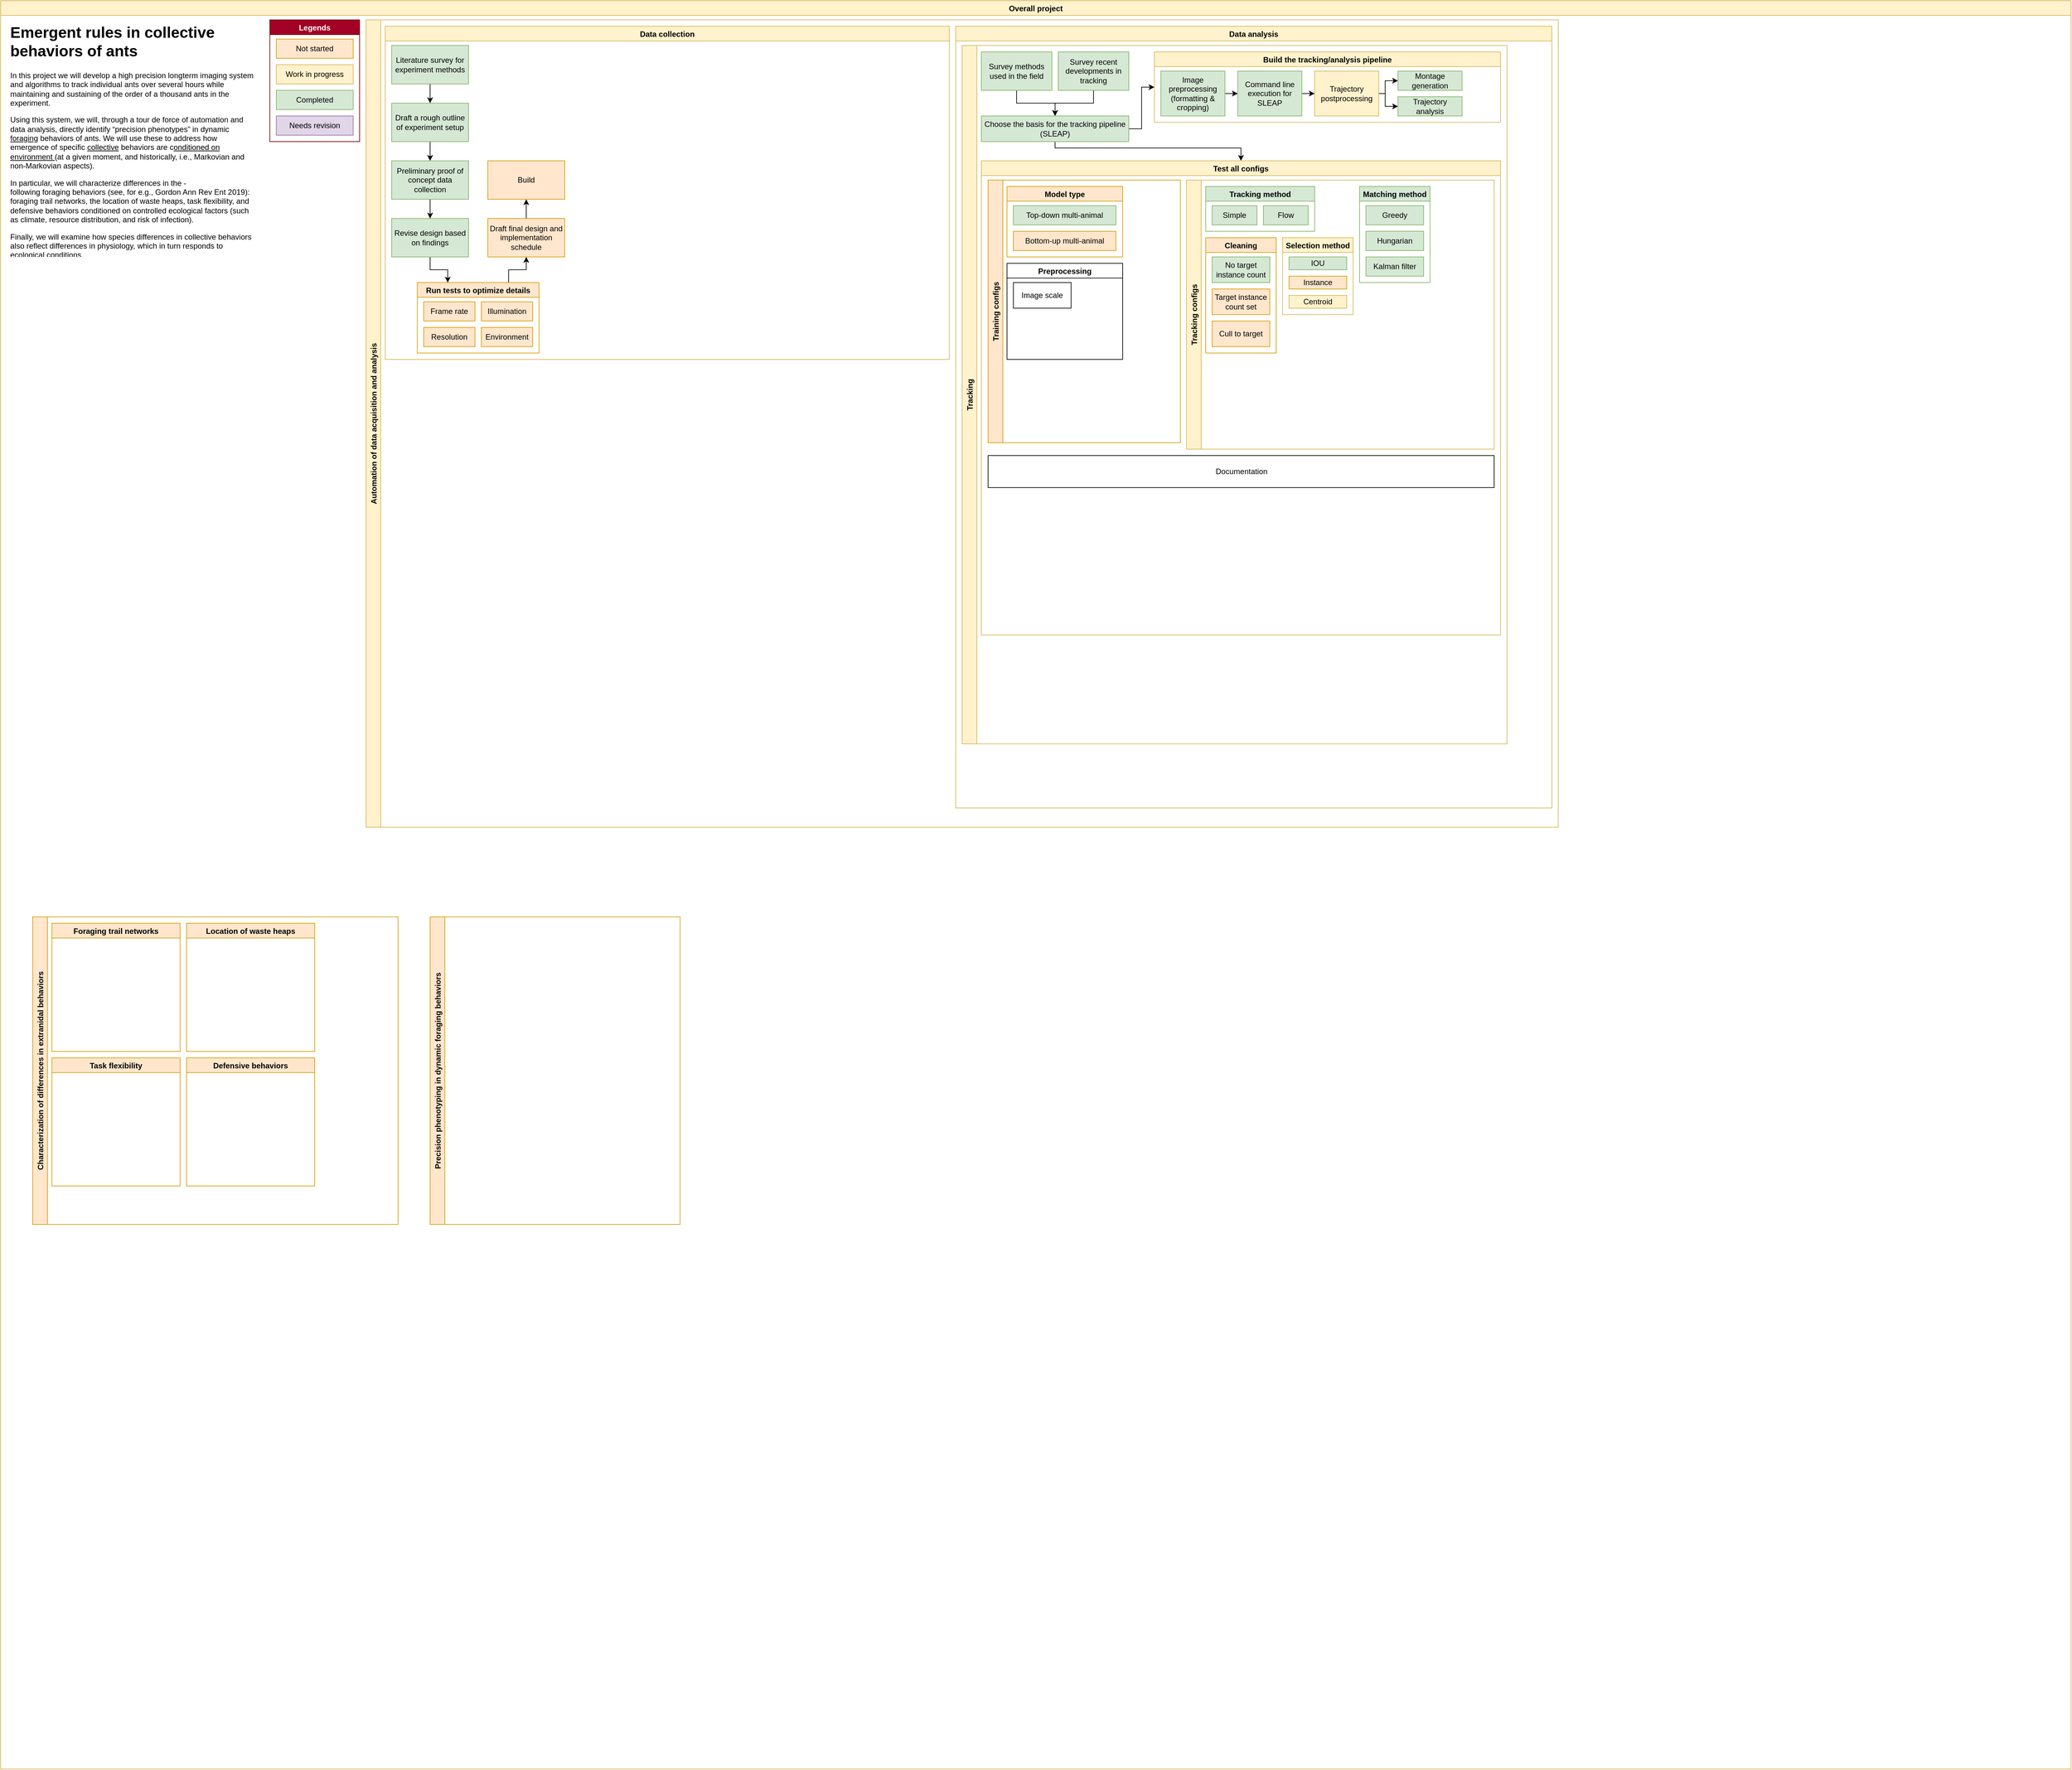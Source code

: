 <mxfile version="16.2.4" type="github">
  <diagram id="KejE-rofOYYXHNYnUAWV" name="Page-1">
    <mxGraphModel dx="1038" dy="546" grid="1" gridSize="10" guides="1" tooltips="1" connect="1" arrows="1" fold="1" page="1" pageScale="1" pageWidth="850" pageHeight="1100" math="0" shadow="0">
      <root>
        <mxCell id="0" />
        <mxCell id="1" parent="0" />
        <mxCell id="04y9tH13Ilaf_oATNa0v-2" value="Overall project" style="swimlane;fillColor=#fff2cc;strokeColor=#d6b656;" vertex="1" parent="1">
          <mxGeometry x="720" y="170" width="3230" height="2760" as="geometry" />
        </mxCell>
        <mxCell id="04y9tH13Ilaf_oATNa0v-1" value="&lt;h1&gt;&lt;b&gt;Emergent rules in collective behaviors of ants&lt;/b&gt;&lt;/h1&gt;&lt;p&gt;In this project we will develop a high precision longterm imaging system&lt;br&gt; and algorithms to track individual ants over several hours while maintaining and sustaining of the order of a thousand ants in the experiment.&lt;/p&gt;&lt;p&gt;Using this system, we will, through a tour de force of automation and data analysis, directly identify “precision phenotypes” in dynamic &lt;u&gt;foraging&lt;/u&gt; behaviors of ants. We will use these to address how emergence of specific &lt;u&gt;collective&lt;/u&gt; behaviors are c&lt;u&gt;onditioned on environment &lt;/u&gt;(at a given moment, and historically, i.e., Markovian and non-Markovian aspects).&lt;/p&gt;&lt;p&gt;In particular, we will characterize differences in the -&lt;br&gt;following foraging behaviors (see, for e.g., Gordon Ann Rev Ent 2019): &lt;br&gt;foraging trail networks, the location of waste heaps, task flexibility, and defensive behaviors conditioned on controlled ecological factors (such as climate, resource distribution, and risk of infection).&lt;/p&gt;&lt;p&gt;Finally, we will examine how species differences in collective behaviors also reflect differences in physiology, which in turn responds to ecological conditions.&lt;/p&gt;" style="text;html=1;strokeColor=none;fillColor=none;spacing=5;spacingTop=-20;whiteSpace=wrap;overflow=hidden;rounded=0;" vertex="1" parent="04y9tH13Ilaf_oATNa0v-2">
          <mxGeometry x="10" y="30" width="390" height="370" as="geometry" />
        </mxCell>
        <mxCell id="04y9tH13Ilaf_oATNa0v-3" value="Automation of data acquisition and analysis" style="swimlane;horizontal=0;fillColor=#fff2cc;strokeColor=#d6b656;" vertex="1" parent="04y9tH13Ilaf_oATNa0v-2">
          <mxGeometry x="570" y="30" width="1860" height="1260" as="geometry" />
        </mxCell>
        <mxCell id="04y9tH13Ilaf_oATNa0v-10" value="Data collection" style="swimlane;fillColor=#fff2cc;strokeColor=#d6b656;" vertex="1" parent="04y9tH13Ilaf_oATNa0v-3">
          <mxGeometry x="30" y="10" width="880" height="520" as="geometry">
            <mxRectangle x="30" y="10" width="120" height="23" as="alternateBounds" />
          </mxGeometry>
        </mxCell>
        <mxCell id="04y9tH13Ilaf_oATNa0v-66" style="edgeStyle=orthogonalEdgeStyle;rounded=0;orthogonalLoop=1;jettySize=auto;html=1;exitX=0.5;exitY=1;exitDx=0;exitDy=0;entryX=0.5;entryY=0;entryDx=0;entryDy=0;" edge="1" parent="04y9tH13Ilaf_oATNa0v-10" source="04y9tH13Ilaf_oATNa0v-64" target="04y9tH13Ilaf_oATNa0v-65">
          <mxGeometry relative="1" as="geometry" />
        </mxCell>
        <mxCell id="04y9tH13Ilaf_oATNa0v-64" value="Literature survey for experiment methods" style="rounded=0;whiteSpace=wrap;html=1;fillColor=#d5e8d4;strokeColor=#82b366;" vertex="1" parent="04y9tH13Ilaf_oATNa0v-10">
          <mxGeometry x="10" y="30" width="120" height="60" as="geometry" />
        </mxCell>
        <mxCell id="04y9tH13Ilaf_oATNa0v-68" style="edgeStyle=orthogonalEdgeStyle;rounded=0;orthogonalLoop=1;jettySize=auto;html=1;exitX=0.5;exitY=1;exitDx=0;exitDy=0;" edge="1" parent="04y9tH13Ilaf_oATNa0v-10" source="04y9tH13Ilaf_oATNa0v-65" target="04y9tH13Ilaf_oATNa0v-67">
          <mxGeometry relative="1" as="geometry" />
        </mxCell>
        <mxCell id="04y9tH13Ilaf_oATNa0v-65" value="Draft a rough outline of experiment setup" style="rounded=0;whiteSpace=wrap;html=1;fillColor=#d5e8d4;strokeColor=#82b366;" vertex="1" parent="04y9tH13Ilaf_oATNa0v-10">
          <mxGeometry x="10" y="120" width="120" height="60" as="geometry" />
        </mxCell>
        <mxCell id="04y9tH13Ilaf_oATNa0v-70" style="edgeStyle=orthogonalEdgeStyle;rounded=0;orthogonalLoop=1;jettySize=auto;html=1;exitX=0.5;exitY=1;exitDx=0;exitDy=0;entryX=0.5;entryY=0;entryDx=0;entryDy=0;" edge="1" parent="04y9tH13Ilaf_oATNa0v-10" source="04y9tH13Ilaf_oATNa0v-67" target="04y9tH13Ilaf_oATNa0v-69">
          <mxGeometry relative="1" as="geometry" />
        </mxCell>
        <mxCell id="04y9tH13Ilaf_oATNa0v-67" value="Preliminary proof of concept data collection" style="rounded=0;whiteSpace=wrap;html=1;fillColor=#d5e8d4;strokeColor=#82b366;" vertex="1" parent="04y9tH13Ilaf_oATNa0v-10">
          <mxGeometry x="10" y="210" width="120" height="60" as="geometry" />
        </mxCell>
        <mxCell id="04y9tH13Ilaf_oATNa0v-85" style="edgeStyle=orthogonalEdgeStyle;rounded=0;orthogonalLoop=1;jettySize=auto;html=1;exitX=0.5;exitY=1;exitDx=0;exitDy=0;entryX=0.25;entryY=0;entryDx=0;entryDy=0;" edge="1" parent="04y9tH13Ilaf_oATNa0v-10" source="04y9tH13Ilaf_oATNa0v-69" target="04y9tH13Ilaf_oATNa0v-77">
          <mxGeometry relative="1" as="geometry">
            <Array as="points">
              <mxPoint x="70" y="380" />
              <mxPoint x="98" y="380" />
            </Array>
          </mxGeometry>
        </mxCell>
        <mxCell id="04y9tH13Ilaf_oATNa0v-69" value="Revise design based on findings" style="rounded=0;whiteSpace=wrap;html=1;fillColor=#d5e8d4;strokeColor=#82b366;" vertex="1" parent="04y9tH13Ilaf_oATNa0v-10">
          <mxGeometry x="10" y="300" width="120" height="60" as="geometry" />
        </mxCell>
        <mxCell id="04y9tH13Ilaf_oATNa0v-76" style="edgeStyle=orthogonalEdgeStyle;rounded=0;orthogonalLoop=1;jettySize=auto;html=1;exitX=0.5;exitY=0;exitDx=0;exitDy=0;entryX=0.5;entryY=1;entryDx=0;entryDy=0;" edge="1" parent="04y9tH13Ilaf_oATNa0v-10" source="04y9tH13Ilaf_oATNa0v-73" target="04y9tH13Ilaf_oATNa0v-75">
          <mxGeometry relative="1" as="geometry" />
        </mxCell>
        <mxCell id="04y9tH13Ilaf_oATNa0v-73" value="Draft final design and implementation schedule" style="rounded=0;whiteSpace=wrap;html=1;fillColor=#ffe6cc;strokeColor=#d79b00;" vertex="1" parent="04y9tH13Ilaf_oATNa0v-10">
          <mxGeometry x="160" y="300" width="120" height="60" as="geometry" />
        </mxCell>
        <mxCell id="04y9tH13Ilaf_oATNa0v-75" value="Build" style="rounded=0;whiteSpace=wrap;html=1;fillColor=#ffe6cc;strokeColor=#d79b00;" vertex="1" parent="04y9tH13Ilaf_oATNa0v-10">
          <mxGeometry x="160" y="210" width="120" height="60" as="geometry" />
        </mxCell>
        <mxCell id="04y9tH13Ilaf_oATNa0v-86" style="edgeStyle=orthogonalEdgeStyle;rounded=0;orthogonalLoop=1;jettySize=auto;html=1;exitX=0.75;exitY=0;exitDx=0;exitDy=0;entryX=0.5;entryY=1;entryDx=0;entryDy=0;" edge="1" parent="04y9tH13Ilaf_oATNa0v-10" source="04y9tH13Ilaf_oATNa0v-77" target="04y9tH13Ilaf_oATNa0v-73">
          <mxGeometry relative="1" as="geometry">
            <Array as="points">
              <mxPoint x="193" y="380" />
              <mxPoint x="220" y="380" />
            </Array>
          </mxGeometry>
        </mxCell>
        <mxCell id="04y9tH13Ilaf_oATNa0v-77" value="Run tests to optimize details" style="swimlane;vertical=0;fillColor=#ffe6cc;strokeColor=#d79b00;" vertex="1" parent="04y9tH13Ilaf_oATNa0v-10">
          <mxGeometry x="50" y="400" width="190" height="110" as="geometry" />
        </mxCell>
        <mxCell id="04y9tH13Ilaf_oATNa0v-79" value="Frame rate" style="rounded=0;whiteSpace=wrap;html=1;fillColor=#ffe6cc;strokeColor=#d79b00;" vertex="1" parent="04y9tH13Ilaf_oATNa0v-77">
          <mxGeometry x="10" y="30" width="80" height="30" as="geometry" />
        </mxCell>
        <mxCell id="04y9tH13Ilaf_oATNa0v-80" value="Resolution" style="rounded=0;whiteSpace=wrap;html=1;fillColor=#ffe6cc;strokeColor=#d79b00;" vertex="1" parent="04y9tH13Ilaf_oATNa0v-77">
          <mxGeometry x="10" y="70" width="80" height="30" as="geometry" />
        </mxCell>
        <mxCell id="04y9tH13Ilaf_oATNa0v-81" value="Illumination" style="rounded=0;whiteSpace=wrap;html=1;fillColor=#ffe6cc;strokeColor=#d79b00;" vertex="1" parent="04y9tH13Ilaf_oATNa0v-77">
          <mxGeometry x="100" y="30" width="80" height="30" as="geometry" />
        </mxCell>
        <mxCell id="04y9tH13Ilaf_oATNa0v-83" value="Environment" style="rounded=0;whiteSpace=wrap;html=1;fillColor=#ffe6cc;strokeColor=#d79b00;" vertex="1" parent="04y9tH13Ilaf_oATNa0v-77">
          <mxGeometry x="100" y="70" width="80" height="30" as="geometry" />
        </mxCell>
        <mxCell id="04y9tH13Ilaf_oATNa0v-11" value="Data analysis" style="swimlane;fillColor=#fff2cc;strokeColor=#d6b656;" vertex="1" parent="04y9tH13Ilaf_oATNa0v-3">
          <mxGeometry x="920" y="10" width="930" height="1220" as="geometry" />
        </mxCell>
        <mxCell id="04y9tH13Ilaf_oATNa0v-20" value="Tracking" style="swimlane;horizontal=0;fillColor=#fff2cc;strokeColor=#d6b656;" vertex="1" parent="04y9tH13Ilaf_oATNa0v-11">
          <mxGeometry x="10" y="30" width="850" height="1090" as="geometry" />
        </mxCell>
        <mxCell id="04y9tH13Ilaf_oATNa0v-24" style="edgeStyle=orthogonalEdgeStyle;rounded=0;orthogonalLoop=1;jettySize=auto;html=1;exitX=0.5;exitY=1;exitDx=0;exitDy=0;entryX=0.5;entryY=0;entryDx=0;entryDy=0;" edge="1" parent="04y9tH13Ilaf_oATNa0v-20" source="04y9tH13Ilaf_oATNa0v-18" target="04y9tH13Ilaf_oATNa0v-21">
          <mxGeometry relative="1" as="geometry">
            <Array as="points">
              <mxPoint x="85" y="90" />
              <mxPoint x="145" y="90" />
            </Array>
          </mxGeometry>
        </mxCell>
        <mxCell id="04y9tH13Ilaf_oATNa0v-18" value="Survey methods used in the field" style="rounded=0;whiteSpace=wrap;html=1;fillColor=#d5e8d4;strokeColor=#82b366;" vertex="1" parent="04y9tH13Ilaf_oATNa0v-20">
          <mxGeometry x="30" y="10" width="110" height="60" as="geometry" />
        </mxCell>
        <mxCell id="04y9tH13Ilaf_oATNa0v-25" style="edgeStyle=orthogonalEdgeStyle;rounded=0;orthogonalLoop=1;jettySize=auto;html=1;exitX=0.5;exitY=1;exitDx=0;exitDy=0;entryX=0.5;entryY=0;entryDx=0;entryDy=0;" edge="1" parent="04y9tH13Ilaf_oATNa0v-20" source="04y9tH13Ilaf_oATNa0v-19" target="04y9tH13Ilaf_oATNa0v-21">
          <mxGeometry relative="1" as="geometry">
            <Array as="points">
              <mxPoint x="205" y="90" />
              <mxPoint x="145" y="90" />
            </Array>
          </mxGeometry>
        </mxCell>
        <mxCell id="04y9tH13Ilaf_oATNa0v-19" value="Survey recent developments in tracking" style="rounded=0;whiteSpace=wrap;html=1;fillColor=#d5e8d4;strokeColor=#82b366;" vertex="1" parent="04y9tH13Ilaf_oATNa0v-20">
          <mxGeometry x="150" y="10" width="110" height="60" as="geometry" />
        </mxCell>
        <mxCell id="04y9tH13Ilaf_oATNa0v-27" style="edgeStyle=orthogonalEdgeStyle;rounded=0;orthogonalLoop=1;jettySize=auto;html=1;exitX=0.5;exitY=1;exitDx=0;exitDy=0;entryX=0.5;entryY=0;entryDx=0;entryDy=0;" edge="1" parent="04y9tH13Ilaf_oATNa0v-20" source="04y9tH13Ilaf_oATNa0v-21" target="04y9tH13Ilaf_oATNa0v-26">
          <mxGeometry relative="1" as="geometry">
            <Array as="points">
              <mxPoint x="145" y="160" />
              <mxPoint x="435" y="160" />
            </Array>
          </mxGeometry>
        </mxCell>
        <mxCell id="04y9tH13Ilaf_oATNa0v-53" style="edgeStyle=orthogonalEdgeStyle;rounded=0;orthogonalLoop=1;jettySize=auto;html=1;exitX=1;exitY=0.5;exitDx=0;exitDy=0;entryX=0;entryY=0.5;entryDx=0;entryDy=0;" edge="1" parent="04y9tH13Ilaf_oATNa0v-20" source="04y9tH13Ilaf_oATNa0v-21" target="04y9tH13Ilaf_oATNa0v-52">
          <mxGeometry relative="1" as="geometry" />
        </mxCell>
        <mxCell id="04y9tH13Ilaf_oATNa0v-21" value="Choose the basis for the tracking pipeline&lt;br&gt;(SLEAP)" style="rounded=0;whiteSpace=wrap;html=1;fillColor=#d5e8d4;strokeColor=#82b366;" vertex="1" parent="04y9tH13Ilaf_oATNa0v-20">
          <mxGeometry x="30" y="110" width="230" height="40" as="geometry" />
        </mxCell>
        <mxCell id="04y9tH13Ilaf_oATNa0v-26" value="Test all configs" style="swimlane;fillColor=#fff2cc;strokeColor=#d6b656;" vertex="1" parent="04y9tH13Ilaf_oATNa0v-20">
          <mxGeometry x="30" y="180" width="810" height="740" as="geometry" />
        </mxCell>
        <mxCell id="04y9tH13Ilaf_oATNa0v-30" value="Training configs" style="swimlane;horizontal=0;fillColor=#ffe6cc;strokeColor=#d79b00;" vertex="1" parent="04y9tH13Ilaf_oATNa0v-26">
          <mxGeometry x="10.5" y="30" width="300" height="410" as="geometry" />
        </mxCell>
        <mxCell id="04y9tH13Ilaf_oATNa0v-47" value="Model type" style="swimlane;fillColor=#ffe6cc;strokeColor=#d79b00;" vertex="1" parent="04y9tH13Ilaf_oATNa0v-30">
          <mxGeometry x="29.5" y="10" width="180.5" height="110" as="geometry" />
        </mxCell>
        <mxCell id="04y9tH13Ilaf_oATNa0v-46" value="Top-down multi-animal" style="rounded=0;whiteSpace=wrap;html=1;fillColor=#d5e8d4;strokeColor=#82b366;" vertex="1" parent="04y9tH13Ilaf_oATNa0v-47">
          <mxGeometry x="10" y="30" width="160" height="30" as="geometry" />
        </mxCell>
        <mxCell id="04y9tH13Ilaf_oATNa0v-48" value="Bottom-up multi-animal" style="rounded=0;whiteSpace=wrap;html=1;fillColor=#ffe6cc;strokeColor=#d79b00;" vertex="1" parent="04y9tH13Ilaf_oATNa0v-47">
          <mxGeometry x="10" y="70" width="160" height="30" as="geometry" />
        </mxCell>
        <mxCell id="04y9tH13Ilaf_oATNa0v-49" value="Preprocessing" style="swimlane;" vertex="1" parent="04y9tH13Ilaf_oATNa0v-30">
          <mxGeometry x="29.5" y="130" width="180.5" height="150" as="geometry" />
        </mxCell>
        <mxCell id="04y9tH13Ilaf_oATNa0v-51" value="Image scale" style="rounded=0;whiteSpace=wrap;html=1;" vertex="1" parent="04y9tH13Ilaf_oATNa0v-49">
          <mxGeometry x="10" y="30" width="90" height="40" as="geometry" />
        </mxCell>
        <mxCell id="04y9tH13Ilaf_oATNa0v-29" value="Tracking configs" style="swimlane;horizontal=0;fillColor=#fff2cc;strokeColor=#d6b656;" vertex="1" parent="04y9tH13Ilaf_oATNa0v-26">
          <mxGeometry x="320" y="30" width="480" height="420" as="geometry" />
        </mxCell>
        <mxCell id="04y9tH13Ilaf_oATNa0v-31" value="Tracking method" style="swimlane;fillColor=#d5e8d4;strokeColor=#82b366;" vertex="1" parent="04y9tH13Ilaf_oATNa0v-29">
          <mxGeometry x="30" y="10" width="170" height="70" as="geometry" />
        </mxCell>
        <mxCell id="04y9tH13Ilaf_oATNa0v-32" value="Simple" style="rounded=0;whiteSpace=wrap;html=1;fillColor=#d5e8d4;strokeColor=#82b366;" vertex="1" parent="04y9tH13Ilaf_oATNa0v-31">
          <mxGeometry x="10" y="30" width="70" height="30" as="geometry" />
        </mxCell>
        <mxCell id="04y9tH13Ilaf_oATNa0v-33" value="Flow" style="rounded=0;whiteSpace=wrap;html=1;fillColor=#d5e8d4;strokeColor=#82b366;" vertex="1" parent="04y9tH13Ilaf_oATNa0v-31">
          <mxGeometry x="90" y="30" width="70" height="30" as="geometry" />
        </mxCell>
        <mxCell id="04y9tH13Ilaf_oATNa0v-34" value="Cleaning" style="swimlane;fillColor=#ffe6cc;strokeColor=#d79b00;" vertex="1" parent="04y9tH13Ilaf_oATNa0v-29">
          <mxGeometry x="30" y="90" width="110" height="180" as="geometry" />
        </mxCell>
        <mxCell id="04y9tH13Ilaf_oATNa0v-35" value="No target instance count" style="rounded=0;whiteSpace=wrap;html=1;fillColor=#d5e8d4;strokeColor=#82b366;" vertex="1" parent="04y9tH13Ilaf_oATNa0v-34">
          <mxGeometry x="10" y="30" width="90" height="40" as="geometry" />
        </mxCell>
        <mxCell id="04y9tH13Ilaf_oATNa0v-36" value="Target instance count set" style="rounded=0;whiteSpace=wrap;html=1;fillColor=#ffe6cc;strokeColor=#d79b00;" vertex="1" parent="04y9tH13Ilaf_oATNa0v-34">
          <mxGeometry x="10" y="80" width="90" height="40" as="geometry" />
        </mxCell>
        <mxCell id="04y9tH13Ilaf_oATNa0v-37" value="Cull to target" style="rounded=0;whiteSpace=wrap;html=1;fillColor=#ffe6cc;strokeColor=#d79b00;" vertex="1" parent="04y9tH13Ilaf_oATNa0v-34">
          <mxGeometry x="10" y="130" width="90" height="40" as="geometry" />
        </mxCell>
        <mxCell id="04y9tH13Ilaf_oATNa0v-38" value="Selection method" style="swimlane;fillColor=#fff2cc;strokeColor=#d6b656;" vertex="1" parent="04y9tH13Ilaf_oATNa0v-29">
          <mxGeometry x="150" y="90" width="110" height="120" as="geometry" />
        </mxCell>
        <mxCell id="04y9tH13Ilaf_oATNa0v-39" value="IOU" style="rounded=0;whiteSpace=wrap;html=1;fillColor=#d5e8d4;strokeColor=#82b366;" vertex="1" parent="04y9tH13Ilaf_oATNa0v-38">
          <mxGeometry x="10" y="30" width="90" height="20" as="geometry" />
        </mxCell>
        <mxCell id="04y9tH13Ilaf_oATNa0v-40" value="Instance" style="rounded=0;whiteSpace=wrap;html=1;fillColor=#ffe6cc;strokeColor=#d79b00;" vertex="1" parent="04y9tH13Ilaf_oATNa0v-38">
          <mxGeometry x="10" y="60" width="90" height="20" as="geometry" />
        </mxCell>
        <mxCell id="04y9tH13Ilaf_oATNa0v-41" value="Centroid" style="rounded=0;whiteSpace=wrap;html=1;fillColor=#fff2cc;strokeColor=#d6b656;" vertex="1" parent="04y9tH13Ilaf_oATNa0v-38">
          <mxGeometry x="10" y="90" width="90" height="20" as="geometry" />
        </mxCell>
        <mxCell id="04y9tH13Ilaf_oATNa0v-42" value="Matching method" style="swimlane;fillColor=#d5e8d4;strokeColor=#82b366;" vertex="1" parent="04y9tH13Ilaf_oATNa0v-29">
          <mxGeometry x="270" y="10" width="110" height="150" as="geometry" />
        </mxCell>
        <mxCell id="04y9tH13Ilaf_oATNa0v-88" value="Greedy" style="rounded=0;whiteSpace=wrap;html=1;fillColor=#d5e8d4;strokeColor=#82b366;" vertex="1" parent="04y9tH13Ilaf_oATNa0v-42">
          <mxGeometry x="10" y="30" width="90" height="30" as="geometry" />
        </mxCell>
        <mxCell id="04y9tH13Ilaf_oATNa0v-162" value="Hungarian" style="rounded=0;whiteSpace=wrap;html=1;fillColor=#d5e8d4;strokeColor=#82b366;" vertex="1" parent="04y9tH13Ilaf_oATNa0v-42">
          <mxGeometry x="10" y="70" width="90" height="30" as="geometry" />
        </mxCell>
        <mxCell id="04y9tH13Ilaf_oATNa0v-163" value="Kalman filter" style="rounded=0;whiteSpace=wrap;html=1;fillColor=#d5e8d4;strokeColor=#82b366;" vertex="1" parent="04y9tH13Ilaf_oATNa0v-42">
          <mxGeometry x="10" y="110" width="90" height="30" as="geometry" />
        </mxCell>
        <mxCell id="04y9tH13Ilaf_oATNa0v-45" value="Documentation" style="rounded=0;whiteSpace=wrap;html=1;" vertex="1" parent="04y9tH13Ilaf_oATNa0v-26">
          <mxGeometry x="10.5" y="460" width="789.5" height="50" as="geometry" />
        </mxCell>
        <mxCell id="04y9tH13Ilaf_oATNa0v-52" value="Build the tracking/analysis pipeline" style="swimlane;fillColor=#fff2cc;strokeColor=#d6b656;" vertex="1" parent="04y9tH13Ilaf_oATNa0v-20">
          <mxGeometry x="300" y="10" width="540" height="110" as="geometry" />
        </mxCell>
        <mxCell id="04y9tH13Ilaf_oATNa0v-59" style="edgeStyle=orthogonalEdgeStyle;rounded=0;orthogonalLoop=1;jettySize=auto;html=1;exitX=1;exitY=0.5;exitDx=0;exitDy=0;entryX=0;entryY=0.5;entryDx=0;entryDy=0;" edge="1" parent="04y9tH13Ilaf_oATNa0v-52" source="04y9tH13Ilaf_oATNa0v-54" target="04y9tH13Ilaf_oATNa0v-55">
          <mxGeometry relative="1" as="geometry" />
        </mxCell>
        <mxCell id="04y9tH13Ilaf_oATNa0v-54" value="Image preprocessing&lt;br&gt;(formatting &amp;amp; cropping)" style="rounded=0;whiteSpace=wrap;html=1;fillColor=#d5e8d4;strokeColor=#82b366;" vertex="1" parent="04y9tH13Ilaf_oATNa0v-52">
          <mxGeometry x="10" y="30" width="100" height="70" as="geometry" />
        </mxCell>
        <mxCell id="04y9tH13Ilaf_oATNa0v-60" style="edgeStyle=orthogonalEdgeStyle;rounded=0;orthogonalLoop=1;jettySize=auto;html=1;exitX=1;exitY=0.5;exitDx=0;exitDy=0;entryX=0;entryY=0.5;entryDx=0;entryDy=0;" edge="1" parent="04y9tH13Ilaf_oATNa0v-52" source="04y9tH13Ilaf_oATNa0v-55" target="04y9tH13Ilaf_oATNa0v-56">
          <mxGeometry relative="1" as="geometry" />
        </mxCell>
        <mxCell id="04y9tH13Ilaf_oATNa0v-55" value="Command line execution for SLEAP" style="rounded=0;whiteSpace=wrap;html=1;fillColor=#d5e8d4;strokeColor=#82b366;" vertex="1" parent="04y9tH13Ilaf_oATNa0v-52">
          <mxGeometry x="130" y="30" width="100" height="70" as="geometry" />
        </mxCell>
        <mxCell id="04y9tH13Ilaf_oATNa0v-62" style="edgeStyle=orthogonalEdgeStyle;rounded=0;orthogonalLoop=1;jettySize=auto;html=1;exitX=1;exitY=0.5;exitDx=0;exitDy=0;entryX=0;entryY=0.5;entryDx=0;entryDy=0;" edge="1" parent="04y9tH13Ilaf_oATNa0v-52" source="04y9tH13Ilaf_oATNa0v-56" target="04y9tH13Ilaf_oATNa0v-57">
          <mxGeometry relative="1" as="geometry">
            <Array as="points">
              <mxPoint x="360" y="65" />
              <mxPoint x="360" y="45" />
            </Array>
          </mxGeometry>
        </mxCell>
        <mxCell id="04y9tH13Ilaf_oATNa0v-63" style="edgeStyle=orthogonalEdgeStyle;rounded=0;orthogonalLoop=1;jettySize=auto;html=1;exitX=1;exitY=0.5;exitDx=0;exitDy=0;entryX=0;entryY=0.5;entryDx=0;entryDy=0;" edge="1" parent="04y9tH13Ilaf_oATNa0v-52" source="04y9tH13Ilaf_oATNa0v-56" target="04y9tH13Ilaf_oATNa0v-58">
          <mxGeometry relative="1" as="geometry">
            <Array as="points">
              <mxPoint x="360" y="65" />
              <mxPoint x="360" y="85" />
            </Array>
          </mxGeometry>
        </mxCell>
        <mxCell id="04y9tH13Ilaf_oATNa0v-56" value="Trajectory postprocessing " style="rounded=0;whiteSpace=wrap;html=1;fillColor=#fff2cc;strokeColor=#d6b656;" vertex="1" parent="04y9tH13Ilaf_oATNa0v-52">
          <mxGeometry x="250" y="30" width="100" height="70" as="geometry" />
        </mxCell>
        <mxCell id="04y9tH13Ilaf_oATNa0v-57" value="Montage generation" style="rounded=0;whiteSpace=wrap;html=1;fillColor=#d5e8d4;strokeColor=#82b366;" vertex="1" parent="04y9tH13Ilaf_oATNa0v-52">
          <mxGeometry x="380" y="30" width="100" height="30" as="geometry" />
        </mxCell>
        <mxCell id="04y9tH13Ilaf_oATNa0v-58" value="Trajectory analysis" style="rounded=0;whiteSpace=wrap;html=1;fillColor=#d5e8d4;strokeColor=#82b366;" vertex="1" parent="04y9tH13Ilaf_oATNa0v-52">
          <mxGeometry x="380" y="70" width="100" height="30" as="geometry" />
        </mxCell>
        <mxCell id="04y9tH13Ilaf_oATNa0v-4" value="Precision phenotyping in dynamic foraging behaviors" style="swimlane;horizontal=0;fillColor=#ffe6cc;strokeColor=#d79b00;" vertex="1" parent="04y9tH13Ilaf_oATNa0v-2">
          <mxGeometry x="670" y="1430" width="390" height="480" as="geometry">
            <mxRectangle x="670" y="1430" width="30" height="320" as="alternateBounds" />
          </mxGeometry>
        </mxCell>
        <mxCell id="04y9tH13Ilaf_oATNa0v-5" value="Characterization of differences in extranidal behaviors" style="swimlane;horizontal=0;fillColor=#ffe6cc;strokeColor=#d79b00;" vertex="1" parent="04y9tH13Ilaf_oATNa0v-2">
          <mxGeometry x="50" y="1430" width="570" height="480" as="geometry">
            <mxRectangle x="10" y="410" width="30" height="330" as="alternateBounds" />
          </mxGeometry>
        </mxCell>
        <mxCell id="04y9tH13Ilaf_oATNa0v-6" value="Foraging trail networks" style="swimlane;fillColor=#ffe6cc;strokeColor=#d79b00;" vertex="1" parent="04y9tH13Ilaf_oATNa0v-5">
          <mxGeometry x="30" y="10" width="200" height="200" as="geometry" />
        </mxCell>
        <mxCell id="04y9tH13Ilaf_oATNa0v-7" value="Location of waste heaps" style="swimlane;fillColor=#ffe6cc;strokeColor=#d79b00;" vertex="1" parent="04y9tH13Ilaf_oATNa0v-5">
          <mxGeometry x="240" y="10" width="200" height="200" as="geometry" />
        </mxCell>
        <mxCell id="04y9tH13Ilaf_oATNa0v-8" value="Task flexibility" style="swimlane;fillColor=#ffe6cc;strokeColor=#d79b00;" vertex="1" parent="04y9tH13Ilaf_oATNa0v-5">
          <mxGeometry x="30" y="220" width="200" height="200" as="geometry" />
        </mxCell>
        <mxCell id="04y9tH13Ilaf_oATNa0v-9" value="Defensive behaviors" style="swimlane;fillColor=#ffe6cc;strokeColor=#d79b00;" vertex="1" parent="04y9tH13Ilaf_oATNa0v-5">
          <mxGeometry x="240" y="220" width="200" height="200" as="geometry" />
        </mxCell>
        <mxCell id="04y9tH13Ilaf_oATNa0v-12" value="Legends" style="swimlane;fillColor=#a20025;fontColor=#ffffff;strokeColor=#6F0000;" vertex="1" parent="04y9tH13Ilaf_oATNa0v-2">
          <mxGeometry x="420" y="30" width="140" height="190" as="geometry" />
        </mxCell>
        <mxCell id="04y9tH13Ilaf_oATNa0v-13" value="Not started" style="rounded=0;whiteSpace=wrap;html=1;fillColor=#ffe6cc;strokeColor=#d79b00;" vertex="1" parent="04y9tH13Ilaf_oATNa0v-12">
          <mxGeometry x="10" y="30" width="120" height="30" as="geometry" />
        </mxCell>
        <mxCell id="04y9tH13Ilaf_oATNa0v-14" value="Work in progress" style="rounded=0;whiteSpace=wrap;html=1;fillColor=#fff2cc;strokeColor=#d6b656;" vertex="1" parent="04y9tH13Ilaf_oATNa0v-12">
          <mxGeometry x="10" y="70" width="120" height="30" as="geometry" />
        </mxCell>
        <mxCell id="04y9tH13Ilaf_oATNa0v-15" value="Completed" style="rounded=0;whiteSpace=wrap;html=1;fillColor=#d5e8d4;strokeColor=#82b366;" vertex="1" parent="04y9tH13Ilaf_oATNa0v-12">
          <mxGeometry x="10" y="110" width="120" height="30" as="geometry" />
        </mxCell>
        <mxCell id="04y9tH13Ilaf_oATNa0v-16" value="Needs revision" style="rounded=0;whiteSpace=wrap;html=1;fillColor=#e1d5e7;strokeColor=#9673a6;" vertex="1" parent="04y9tH13Ilaf_oATNa0v-12">
          <mxGeometry x="10" y="150" width="120" height="30" as="geometry" />
        </mxCell>
      </root>
    </mxGraphModel>
  </diagram>
</mxfile>
